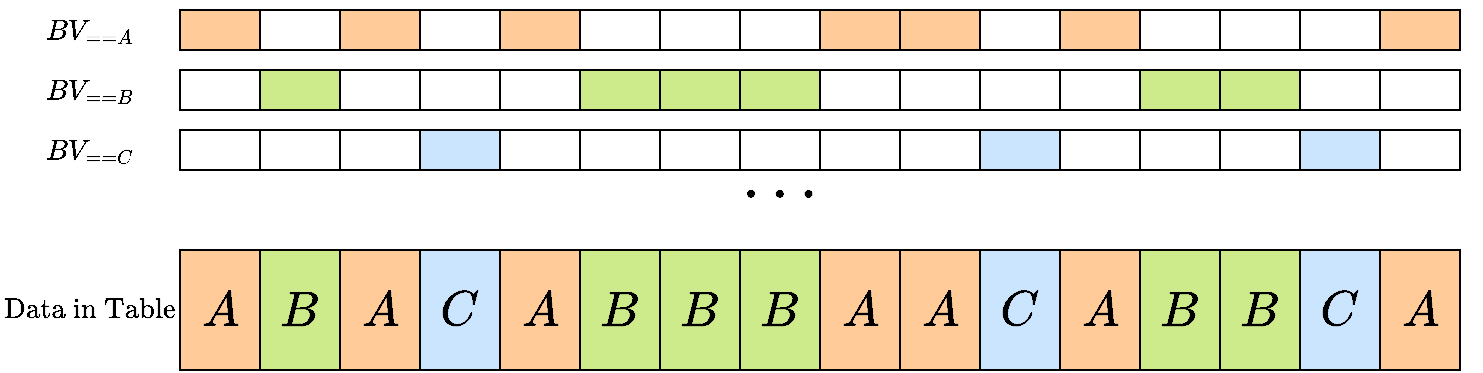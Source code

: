 <mxfile version="20.3.0" type="device"><diagram id="pdCamfPe3_FGRdHvAhTT" name="Page-1"><mxGraphModel dx="1850" dy="760" grid="1" gridSize="10" guides="1" tooltips="1" connect="1" arrows="1" fold="1" page="1" pageScale="1" pageWidth="827" pageHeight="1169" math="1" shadow="0"><root><mxCell id="0"/><mxCell id="1" parent="0"/><mxCell id="DqACuOLK_36gw3qyrNER-3" value="$$A$$" style="rounded=0;whiteSpace=wrap;html=1;fillColor=#ffcc99;strokeColor=#000000;fontSize=21;" vertex="1" parent="1"><mxGeometry x="40" y="180" width="40" height="60" as="geometry"/></mxCell><mxCell id="DqACuOLK_36gw3qyrNER-4" value="" style="rounded=0;whiteSpace=wrap;html=1;fillColor=#FFFFFF;strokeColor=#000000;" vertex="1" parent="1"><mxGeometry x="40" y="120" width="40" height="20" as="geometry"/></mxCell><mxCell id="DqACuOLK_36gw3qyrNER-5" value="&lt;span style=&quot;font-size: 21px;&quot;&gt;$$B$$&lt;/span&gt;" style="rounded=0;whiteSpace=wrap;html=1;fillColor=#cdeb8b;strokeColor=#000000;" vertex="1" parent="1"><mxGeometry x="80" y="180" width="40" height="60" as="geometry"/></mxCell><mxCell id="DqACuOLK_36gw3qyrNER-6" value="&lt;span style=&quot;font-size: 21px;&quot;&gt;$$A$$&lt;/span&gt;" style="rounded=0;whiteSpace=wrap;html=1;fillColor=#ffcc99;strokeColor=#000000;" vertex="1" parent="1"><mxGeometry x="120" y="180" width="40" height="60" as="geometry"/></mxCell><mxCell id="DqACuOLK_36gw3qyrNER-7" value="&lt;span style=&quot;font-size: 21px;&quot;&gt;$$C$$&lt;/span&gt;" style="rounded=0;whiteSpace=wrap;html=1;fillColor=#cce5ff;strokeColor=#000000;" vertex="1" parent="1"><mxGeometry x="160" y="180" width="40" height="60" as="geometry"/></mxCell><mxCell id="DqACuOLK_36gw3qyrNER-8" value="&lt;span style=&quot;font-size: 21px;&quot;&gt;$$A$$&lt;/span&gt;" style="rounded=0;whiteSpace=wrap;html=1;fillColor=#ffcc99;strokeColor=#000000;" vertex="1" parent="1"><mxGeometry x="200" y="180" width="40" height="60" as="geometry"/></mxCell><mxCell id="DqACuOLK_36gw3qyrNER-9" value="&lt;span style=&quot;font-size: 21px;&quot;&gt;$$B$$&lt;/span&gt;" style="rounded=0;whiteSpace=wrap;html=1;fillColor=#cdeb8b;strokeColor=#000000;" vertex="1" parent="1"><mxGeometry x="240" y="180" width="40" height="60" as="geometry"/></mxCell><mxCell id="DqACuOLK_36gw3qyrNER-10" value="&lt;span style=&quot;font-size: 21px;&quot;&gt;$$B$$&lt;/span&gt;" style="rounded=0;whiteSpace=wrap;html=1;fillColor=#cdeb8b;strokeColor=#000000;" vertex="1" parent="1"><mxGeometry x="280" y="180" width="40" height="60" as="geometry"/></mxCell><mxCell id="DqACuOLK_36gw3qyrNER-11" value="&lt;span style=&quot;font-size: 21px;&quot;&gt;$$B$$&lt;/span&gt;" style="rounded=0;whiteSpace=wrap;html=1;fillColor=#cdeb8b;strokeColor=#000000;" vertex="1" parent="1"><mxGeometry x="320" y="180" width="40" height="60" as="geometry"/></mxCell><mxCell id="DqACuOLK_36gw3qyrNER-12" value="&lt;span style=&quot;font-size: 21px;&quot;&gt;$$A$$&lt;/span&gt;" style="rounded=0;whiteSpace=wrap;html=1;fillColor=#ffcc99;strokeColor=#000000;" vertex="1" parent="1"><mxGeometry x="360" y="180" width="40" height="60" as="geometry"/></mxCell><mxCell id="DqACuOLK_36gw3qyrNER-13" value="&lt;span style=&quot;font-size: 21px;&quot;&gt;$$A$$&lt;/span&gt;" style="rounded=0;whiteSpace=wrap;html=1;fillColor=#ffcc99;strokeColor=#000000;" vertex="1" parent="1"><mxGeometry x="400" y="180" width="40" height="60" as="geometry"/></mxCell><mxCell id="DqACuOLK_36gw3qyrNER-14" value="&lt;span style=&quot;font-size: 21px;&quot;&gt;$$C$$&lt;/span&gt;" style="rounded=0;whiteSpace=wrap;html=1;fillColor=#cce5ff;strokeColor=#000000;" vertex="1" parent="1"><mxGeometry x="440" y="180" width="40" height="60" as="geometry"/></mxCell><mxCell id="DqACuOLK_36gw3qyrNER-15" value="&lt;span style=&quot;font-size: 21px;&quot;&gt;$$A$$&lt;/span&gt;" style="rounded=0;whiteSpace=wrap;html=1;fillColor=#ffcc99;strokeColor=#000000;" vertex="1" parent="1"><mxGeometry x="480" y="180" width="40" height="60" as="geometry"/></mxCell><mxCell id="DqACuOLK_36gw3qyrNER-16" value="&lt;span style=&quot;font-size: 21px;&quot;&gt;$$B$$&lt;/span&gt;" style="rounded=0;whiteSpace=wrap;html=1;fillColor=#cdeb8b;strokeColor=#000000;" vertex="1" parent="1"><mxGeometry x="520" y="180" width="40" height="60" as="geometry"/></mxCell><mxCell id="DqACuOLK_36gw3qyrNER-17" value="&lt;span style=&quot;font-size: 21px;&quot;&gt;$$B$$&lt;/span&gt;" style="rounded=0;whiteSpace=wrap;html=1;fillColor=#cdeb8b;strokeColor=#000000;" vertex="1" parent="1"><mxGeometry x="560" y="180" width="40" height="60" as="geometry"/></mxCell><mxCell id="DqACuOLK_36gw3qyrNER-18" value="&lt;span style=&quot;font-size: 21px;&quot;&gt;$$C$$&lt;/span&gt;" style="rounded=0;whiteSpace=wrap;html=1;fillColor=#cce5ff;strokeColor=#000000;" vertex="1" parent="1"><mxGeometry x="600" y="180" width="40" height="60" as="geometry"/></mxCell><mxCell id="DqACuOLK_36gw3qyrNER-19" value="&lt;span style=&quot;font-size: 21px;&quot;&gt;$$A$$&lt;/span&gt;" style="rounded=0;whiteSpace=wrap;html=1;fillColor=#ffcc99;strokeColor=#000000;" vertex="1" parent="1"><mxGeometry x="640" y="180" width="40" height="60" as="geometry"/></mxCell><mxCell id="DqACuOLK_36gw3qyrNER-20" value="" style="rounded=0;whiteSpace=wrap;html=1;fillColor=#FFFFFF;strokeColor=#000000;" vertex="1" parent="1"><mxGeometry x="80" y="120" width="40" height="20" as="geometry"/></mxCell><mxCell id="DqACuOLK_36gw3qyrNER-21" value="" style="rounded=0;whiteSpace=wrap;html=1;fillColor=#FFFFFF;strokeColor=#000000;" vertex="1" parent="1"><mxGeometry x="120" y="120" width="40" height="20" as="geometry"/></mxCell><mxCell id="DqACuOLK_36gw3qyrNER-22" value="" style="rounded=0;whiteSpace=wrap;html=1;fillColor=#cce5ff;strokeColor=#000000;" vertex="1" parent="1"><mxGeometry x="160" y="120" width="40" height="20" as="geometry"/></mxCell><mxCell id="DqACuOLK_36gw3qyrNER-23" value="" style="rounded=0;whiteSpace=wrap;html=1;fillColor=#FFFFFF;strokeColor=#000000;" vertex="1" parent="1"><mxGeometry x="200" y="120" width="40" height="20" as="geometry"/></mxCell><mxCell id="DqACuOLK_36gw3qyrNER-24" value="" style="rounded=0;whiteSpace=wrap;html=1;fillColor=#FFFFFF;strokeColor=#000000;" vertex="1" parent="1"><mxGeometry x="240" y="120" width="40" height="20" as="geometry"/></mxCell><mxCell id="DqACuOLK_36gw3qyrNER-25" value="" style="rounded=0;whiteSpace=wrap;html=1;fillColor=#FFFFFF;strokeColor=#000000;" vertex="1" parent="1"><mxGeometry x="280" y="120" width="40" height="20" as="geometry"/></mxCell><mxCell id="DqACuOLK_36gw3qyrNER-26" value="" style="rounded=0;whiteSpace=wrap;html=1;fillColor=#FFFFFF;strokeColor=#000000;" vertex="1" parent="1"><mxGeometry x="320" y="120" width="40" height="20" as="geometry"/></mxCell><mxCell id="DqACuOLK_36gw3qyrNER-27" value="" style="rounded=0;whiteSpace=wrap;html=1;fillColor=#FFFFFF;strokeColor=#000000;" vertex="1" parent="1"><mxGeometry x="360" y="120" width="40" height="20" as="geometry"/></mxCell><mxCell id="DqACuOLK_36gw3qyrNER-28" value="" style="rounded=0;whiteSpace=wrap;html=1;fillColor=#FFFFFF;strokeColor=#000000;" vertex="1" parent="1"><mxGeometry x="400" y="120" width="40" height="20" as="geometry"/></mxCell><mxCell id="DqACuOLK_36gw3qyrNER-29" value="" style="rounded=0;whiteSpace=wrap;html=1;fillColor=#cce5ff;strokeColor=#000000;" vertex="1" parent="1"><mxGeometry x="440" y="120" width="40" height="20" as="geometry"/></mxCell><mxCell id="DqACuOLK_36gw3qyrNER-30" value="" style="rounded=0;whiteSpace=wrap;html=1;fillColor=#FFFFFF;strokeColor=#000000;" vertex="1" parent="1"><mxGeometry x="480" y="120" width="40" height="20" as="geometry"/></mxCell><mxCell id="DqACuOLK_36gw3qyrNER-31" value="" style="rounded=0;whiteSpace=wrap;html=1;fillColor=#FFFFFF;strokeColor=#000000;" vertex="1" parent="1"><mxGeometry x="520" y="120" width="40" height="20" as="geometry"/></mxCell><mxCell id="DqACuOLK_36gw3qyrNER-32" value="" style="rounded=0;whiteSpace=wrap;html=1;fillColor=#FFFFFF;strokeColor=#000000;" vertex="1" parent="1"><mxGeometry x="560" y="120" width="40" height="20" as="geometry"/></mxCell><mxCell id="DqACuOLK_36gw3qyrNER-33" value="" style="rounded=0;whiteSpace=wrap;html=1;fillColor=#cce5ff;strokeColor=#000000;" vertex="1" parent="1"><mxGeometry x="600" y="120" width="40" height="20" as="geometry"/></mxCell><mxCell id="DqACuOLK_36gw3qyrNER-34" value="" style="rounded=0;whiteSpace=wrap;html=1;fillColor=#FFFFFF;strokeColor=#000000;" vertex="1" parent="1"><mxGeometry x="640" y="120" width="40" height="20" as="geometry"/></mxCell><mxCell id="DqACuOLK_36gw3qyrNER-35" value="" style="rounded=0;whiteSpace=wrap;html=1;fillColor=#FFFFFF;strokeColor=#000000;" vertex="1" parent="1"><mxGeometry x="40" y="90" width="40" height="20" as="geometry"/></mxCell><mxCell id="DqACuOLK_36gw3qyrNER-36" value="" style="rounded=0;whiteSpace=wrap;html=1;fillColor=#FFFFFF;strokeColor=#000000;" vertex="1" parent="1"><mxGeometry x="80" y="90" width="40" height="20" as="geometry"/></mxCell><mxCell id="DqACuOLK_36gw3qyrNER-37" value="" style="rounded=0;whiteSpace=wrap;html=1;fillColor=#FFFFFF;strokeColor=#000000;" vertex="1" parent="1"><mxGeometry x="120" y="90" width="40" height="20" as="geometry"/></mxCell><mxCell id="DqACuOLK_36gw3qyrNER-38" value="" style="rounded=0;whiteSpace=wrap;html=1;fillColor=#FFFFFF;strokeColor=#000000;" vertex="1" parent="1"><mxGeometry x="160" y="90" width="40" height="20" as="geometry"/></mxCell><mxCell id="DqACuOLK_36gw3qyrNER-39" value="" style="rounded=0;whiteSpace=wrap;html=1;fillColor=#FFFFFF;strokeColor=#000000;" vertex="1" parent="1"><mxGeometry x="200" y="90" width="40" height="20" as="geometry"/></mxCell><mxCell id="DqACuOLK_36gw3qyrNER-40" value="" style="rounded=0;whiteSpace=wrap;html=1;fillColor=#FFFFFF;strokeColor=#000000;" vertex="1" parent="1"><mxGeometry x="240" y="90" width="40" height="20" as="geometry"/></mxCell><mxCell id="DqACuOLK_36gw3qyrNER-41" value="" style="rounded=0;whiteSpace=wrap;html=1;fillColor=#FFFFFF;strokeColor=#000000;" vertex="1" parent="1"><mxGeometry x="280" y="90" width="40" height="20" as="geometry"/></mxCell><mxCell id="DqACuOLK_36gw3qyrNER-42" value="" style="rounded=0;whiteSpace=wrap;html=1;fillColor=#FFFFFF;strokeColor=#000000;" vertex="1" parent="1"><mxGeometry x="320" y="90" width="40" height="20" as="geometry"/></mxCell><mxCell id="DqACuOLK_36gw3qyrNER-43" value="" style="rounded=0;whiteSpace=wrap;html=1;fillColor=#FFFFFF;strokeColor=#000000;" vertex="1" parent="1"><mxGeometry x="360" y="90" width="40" height="20" as="geometry"/></mxCell><mxCell id="DqACuOLK_36gw3qyrNER-44" value="" style="rounded=0;whiteSpace=wrap;html=1;fillColor=#FFFFFF;strokeColor=#000000;" vertex="1" parent="1"><mxGeometry x="400" y="90" width="40" height="20" as="geometry"/></mxCell><mxCell id="DqACuOLK_36gw3qyrNER-45" value="" style="rounded=0;whiteSpace=wrap;html=1;fillColor=#FFFFFF;strokeColor=#000000;" vertex="1" parent="1"><mxGeometry x="440" y="90" width="40" height="20" as="geometry"/></mxCell><mxCell id="DqACuOLK_36gw3qyrNER-46" value="" style="rounded=0;whiteSpace=wrap;html=1;fillColor=#FFFFFF;strokeColor=#000000;" vertex="1" parent="1"><mxGeometry x="480" y="90" width="40" height="20" as="geometry"/></mxCell><mxCell id="DqACuOLK_36gw3qyrNER-47" value="" style="rounded=0;whiteSpace=wrap;html=1;fillColor=#cdeb8b;strokeColor=#000000;" vertex="1" parent="1"><mxGeometry x="520" y="90" width="40" height="20" as="geometry"/></mxCell><mxCell id="DqACuOLK_36gw3qyrNER-48" value="" style="rounded=0;whiteSpace=wrap;html=1;fillColor=#cdeb8b;strokeColor=#000000;" vertex="1" parent="1"><mxGeometry x="560" y="90" width="40" height="20" as="geometry"/></mxCell><mxCell id="DqACuOLK_36gw3qyrNER-49" value="" style="rounded=0;whiteSpace=wrap;html=1;fillColor=#FFFFFF;strokeColor=#000000;" vertex="1" parent="1"><mxGeometry x="600" y="90" width="40" height="20" as="geometry"/></mxCell><mxCell id="DqACuOLK_36gw3qyrNER-50" value="" style="rounded=0;whiteSpace=wrap;html=1;fillColor=#FFFFFF;strokeColor=#000000;" vertex="1" parent="1"><mxGeometry x="640" y="90" width="40" height="20" as="geometry"/></mxCell><mxCell id="DqACuOLK_36gw3qyrNER-51" value="" style="rounded=0;whiteSpace=wrap;html=1;strokeColor=#000000;" vertex="1" parent="1"><mxGeometry x="40" y="60" width="40" height="20" as="geometry"/></mxCell><mxCell id="DqACuOLK_36gw3qyrNER-52" value="" style="rounded=0;whiteSpace=wrap;html=1;fillColor=#FFFFFF;strokeColor=#000000;" vertex="1" parent="1"><mxGeometry x="80" y="60" width="40" height="20" as="geometry"/></mxCell><mxCell id="DqACuOLK_36gw3qyrNER-53" value="" style="rounded=0;whiteSpace=wrap;html=1;strokeColor=#000000;" vertex="1" parent="1"><mxGeometry x="120" y="60" width="40" height="20" as="geometry"/></mxCell><mxCell id="DqACuOLK_36gw3qyrNER-54" value="" style="rounded=0;whiteSpace=wrap;html=1;fillColor=#FFFFFF;strokeColor=#000000;" vertex="1" parent="1"><mxGeometry x="160" y="60" width="40" height="20" as="geometry"/></mxCell><mxCell id="DqACuOLK_36gw3qyrNER-55" value="" style="rounded=0;whiteSpace=wrap;html=1;strokeColor=#000000;" vertex="1" parent="1"><mxGeometry x="200" y="60" width="40" height="20" as="geometry"/></mxCell><mxCell id="DqACuOLK_36gw3qyrNER-56" value="" style="rounded=0;whiteSpace=wrap;html=1;strokeColor=#000000;" vertex="1" parent="1"><mxGeometry x="240" y="60" width="40" height="20" as="geometry"/></mxCell><mxCell id="DqACuOLK_36gw3qyrNER-57" value="" style="rounded=0;whiteSpace=wrap;html=1;fillColor=#FFFFFF;strokeColor=#000000;" vertex="1" parent="1"><mxGeometry x="280" y="60" width="40" height="20" as="geometry"/></mxCell><mxCell id="DqACuOLK_36gw3qyrNER-58" value="" style="rounded=0;whiteSpace=wrap;html=1;fillColor=#FFFFFF;strokeColor=#000000;" vertex="1" parent="1"><mxGeometry x="320" y="60" width="40" height="20" as="geometry"/></mxCell><mxCell id="DqACuOLK_36gw3qyrNER-59" value="" style="rounded=0;whiteSpace=wrap;html=1;fillColor=#ffcc99;strokeColor=#000000;" vertex="1" parent="1"><mxGeometry x="360" y="60" width="40" height="20" as="geometry"/></mxCell><mxCell id="DqACuOLK_36gw3qyrNER-60" value="" style="rounded=0;whiteSpace=wrap;html=1;fillColor=#ffcc99;strokeColor=#000000;" vertex="1" parent="1"><mxGeometry x="400" y="60" width="40" height="20" as="geometry"/></mxCell><mxCell id="DqACuOLK_36gw3qyrNER-61" value="" style="rounded=0;whiteSpace=wrap;html=1;fillColor=#FFFFFF;strokeColor=#000000;" vertex="1" parent="1"><mxGeometry x="440" y="60" width="40" height="20" as="geometry"/></mxCell><mxCell id="DqACuOLK_36gw3qyrNER-62" value="" style="rounded=0;whiteSpace=wrap;html=1;fillColor=#ffcc99;strokeColor=#000000;" vertex="1" parent="1"><mxGeometry x="480" y="60" width="40" height="20" as="geometry"/></mxCell><mxCell id="DqACuOLK_36gw3qyrNER-63" value="" style="rounded=0;whiteSpace=wrap;html=1;fillColor=#FFFFFF;strokeColor=#000000;" vertex="1" parent="1"><mxGeometry x="520" y="60" width="40" height="20" as="geometry"/></mxCell><mxCell id="DqACuOLK_36gw3qyrNER-64" value="" style="rounded=0;whiteSpace=wrap;html=1;fillColor=#FFFFFF;strokeColor=#000000;" vertex="1" parent="1"><mxGeometry x="560" y="60" width="40" height="20" as="geometry"/></mxCell><mxCell id="DqACuOLK_36gw3qyrNER-65" value="" style="rounded=0;whiteSpace=wrap;html=1;fillColor=#FFFFFF;strokeColor=#000000;" vertex="1" parent="1"><mxGeometry x="600" y="60" width="40" height="20" as="geometry"/></mxCell><mxCell id="DqACuOLK_36gw3qyrNER-66" value="" style="rounded=0;whiteSpace=wrap;html=1;fillColor=#ffcc99;strokeColor=#000000;" vertex="1" parent="1"><mxGeometry x="640" y="60" width="40" height="20" as="geometry"/></mxCell><mxCell id="DqACuOLK_36gw3qyrNER-67" value="$$BV_{==A}$$" style="text;html=1;strokeColor=none;fillColor=none;align=center;verticalAlign=middle;whiteSpace=wrap;rounded=0;" vertex="1" parent="1"><mxGeometry x="-50" y="55" width="90" height="30" as="geometry"/></mxCell><mxCell id="DqACuOLK_36gw3qyrNER-68" value="$$BV_{==B}$$" style="text;html=1;strokeColor=none;fillColor=none;align=center;verticalAlign=middle;whiteSpace=wrap;rounded=0;" vertex="1" parent="1"><mxGeometry x="-50" y="85" width="90" height="30" as="geometry"/></mxCell><mxCell id="DqACuOLK_36gw3qyrNER-69" value="$$BV_{==C}$$" style="text;html=1;strokeColor=none;fillColor=none;align=center;verticalAlign=middle;whiteSpace=wrap;rounded=0;" vertex="1" parent="1"><mxGeometry x="-50" y="115" width="90" height="30" as="geometry"/></mxCell><mxCell id="DqACuOLK_36gw3qyrNER-70" value="" style="rounded=0;whiteSpace=wrap;html=1;fillColor=#ffcc99;strokeColor=#000000;" vertex="1" parent="1"><mxGeometry x="40" y="60" width="40" height="20" as="geometry"/></mxCell><mxCell id="DqACuOLK_36gw3qyrNER-71" value="" style="rounded=0;whiteSpace=wrap;html=1;fillColor=#ffcc99;strokeColor=#000000;" vertex="1" parent="1"><mxGeometry x="120" y="60" width="40" height="20" as="geometry"/></mxCell><mxCell id="DqACuOLK_36gw3qyrNER-72" value="" style="rounded=0;whiteSpace=wrap;html=1;fillColor=#ffcc99;strokeColor=#000000;" vertex="1" parent="1"><mxGeometry x="200" y="60" width="40" height="20" as="geometry"/></mxCell><mxCell id="DqACuOLK_36gw3qyrNER-73" value="" style="rounded=0;whiteSpace=wrap;html=1;fillColor=#FFFFFF;strokeColor=#000000;" vertex="1" parent="1"><mxGeometry x="240" y="60" width="40" height="20" as="geometry"/></mxCell><mxCell id="DqACuOLK_36gw3qyrNER-74" value="" style="rounded=0;whiteSpace=wrap;html=1;fillColor=#cdeb8b;strokeColor=#000000;" vertex="1" parent="1"><mxGeometry x="80" y="90" width="40" height="20" as="geometry"/></mxCell><mxCell id="DqACuOLK_36gw3qyrNER-75" value="" style="rounded=0;whiteSpace=wrap;html=1;fillColor=#FFFFFF;strokeColor=#000000;" vertex="1" parent="1"><mxGeometry x="120" y="90" width="40" height="20" as="geometry"/></mxCell><mxCell id="DqACuOLK_36gw3qyrNER-76" value="" style="rounded=0;whiteSpace=wrap;html=1;fillColor=#cdeb8b;strokeColor=#000000;" vertex="1" parent="1"><mxGeometry x="240" y="90" width="40" height="20" as="geometry"/></mxCell><mxCell id="DqACuOLK_36gw3qyrNER-77" value="" style="rounded=0;whiteSpace=wrap;html=1;fillColor=#cdeb8b;strokeColor=#000000;" vertex="1" parent="1"><mxGeometry x="320" y="90" width="40" height="20" as="geometry"/></mxCell><mxCell id="DqACuOLK_36gw3qyrNER-78" value="$$\dots$$" style="text;html=1;strokeColor=none;fillColor=none;align=center;verticalAlign=middle;whiteSpace=wrap;rounded=0;fontSize=27;" vertex="1" parent="1"><mxGeometry x="295" y="130" width="90" height="30" as="geometry"/></mxCell><mxCell id="DqACuOLK_36gw3qyrNER-79" value="$$\text{Data in Table}$$" style="text;html=1;strokeColor=none;fillColor=none;align=center;verticalAlign=middle;whiteSpace=wrap;rounded=0;" vertex="1" parent="1"><mxGeometry x="-50" y="195" width="90" height="30" as="geometry"/></mxCell><mxCell id="DqACuOLK_36gw3qyrNER-80" value="" style="rounded=0;whiteSpace=wrap;html=1;fillColor=#cdeb8b;strokeColor=#000000;" vertex="1" parent="1"><mxGeometry x="280" y="90" width="40" height="20" as="geometry"/></mxCell></root></mxGraphModel></diagram></mxfile>
